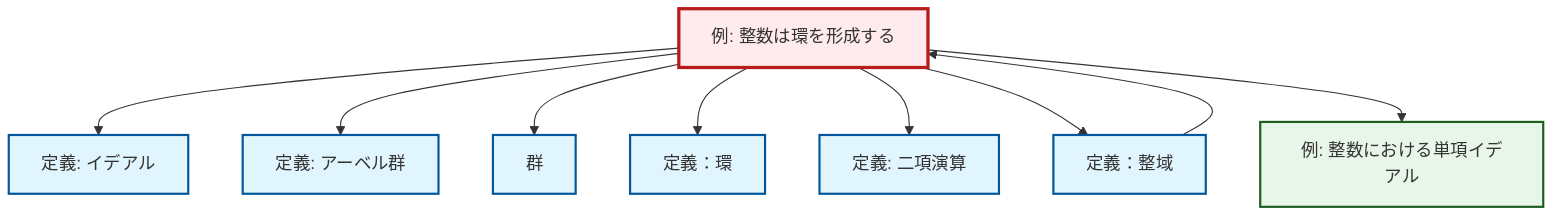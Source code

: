 graph TD
    classDef definition fill:#e1f5fe,stroke:#01579b,stroke-width:2px
    classDef theorem fill:#f3e5f5,stroke:#4a148c,stroke-width:2px
    classDef axiom fill:#fff3e0,stroke:#e65100,stroke-width:2px
    classDef example fill:#e8f5e9,stroke:#1b5e20,stroke-width:2px
    classDef current fill:#ffebee,stroke:#b71c1c,stroke-width:3px
    def-group["群"]:::definition
    ex-integers-ring["例: 整数は環を形成する"]:::example
    ex-principal-ideal["例: 整数における単項イデアル"]:::example
    def-abelian-group["定義: アーベル群"]:::definition
    def-integral-domain["定義：整域"]:::definition
    def-ring["定義：環"]:::definition
    def-ideal["定義: イデアル"]:::definition
    def-binary-operation["定義: 二項演算"]:::definition
    ex-integers-ring --> def-ideal
    ex-integers-ring --> def-abelian-group
    ex-integers-ring --> def-group
    def-integral-domain --> ex-integers-ring
    ex-integers-ring --> def-ring
    ex-integers-ring --> def-binary-operation
    ex-integers-ring --> def-integral-domain
    ex-integers-ring --> ex-principal-ideal
    class ex-integers-ring current